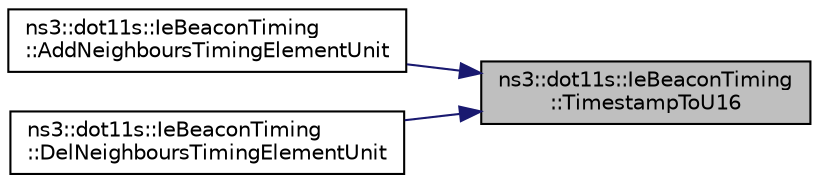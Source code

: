digraph "ns3::dot11s::IeBeaconTiming::TimestampToU16"
{
 // LATEX_PDF_SIZE
  edge [fontname="Helvetica",fontsize="10",labelfontname="Helvetica",labelfontsize="10"];
  node [fontname="Helvetica",fontsize="10",shape=record];
  rankdir="RL";
  Node1 [label="ns3::dot11s::IeBeaconTiming\l::TimestampToU16",height=0.2,width=0.4,color="black", fillcolor="grey75", style="filled", fontcolor="black",tooltip="Timestamp to U16 function."];
  Node1 -> Node2 [dir="back",color="midnightblue",fontsize="10",style="solid",fontname="Helvetica"];
  Node2 [label="ns3::dot11s::IeBeaconTiming\l::AddNeighboursTimingElementUnit",height=0.2,width=0.4,color="black", fillcolor="white", style="filled",URL="$classns3_1_1dot11s_1_1_ie_beacon_timing.html#a35cd08748c0be3e098a50f4fa870f74f",tooltip="Add neighbors timing element unit."];
  Node1 -> Node3 [dir="back",color="midnightblue",fontsize="10",style="solid",fontname="Helvetica"];
  Node3 [label="ns3::dot11s::IeBeaconTiming\l::DelNeighboursTimingElementUnit",height=0.2,width=0.4,color="black", fillcolor="white", style="filled",URL="$classns3_1_1dot11s_1_1_ie_beacon_timing.html#afab75d177c576af8f25b62ba19c41511",tooltip="Delete neighbors timing element unit."];
}
